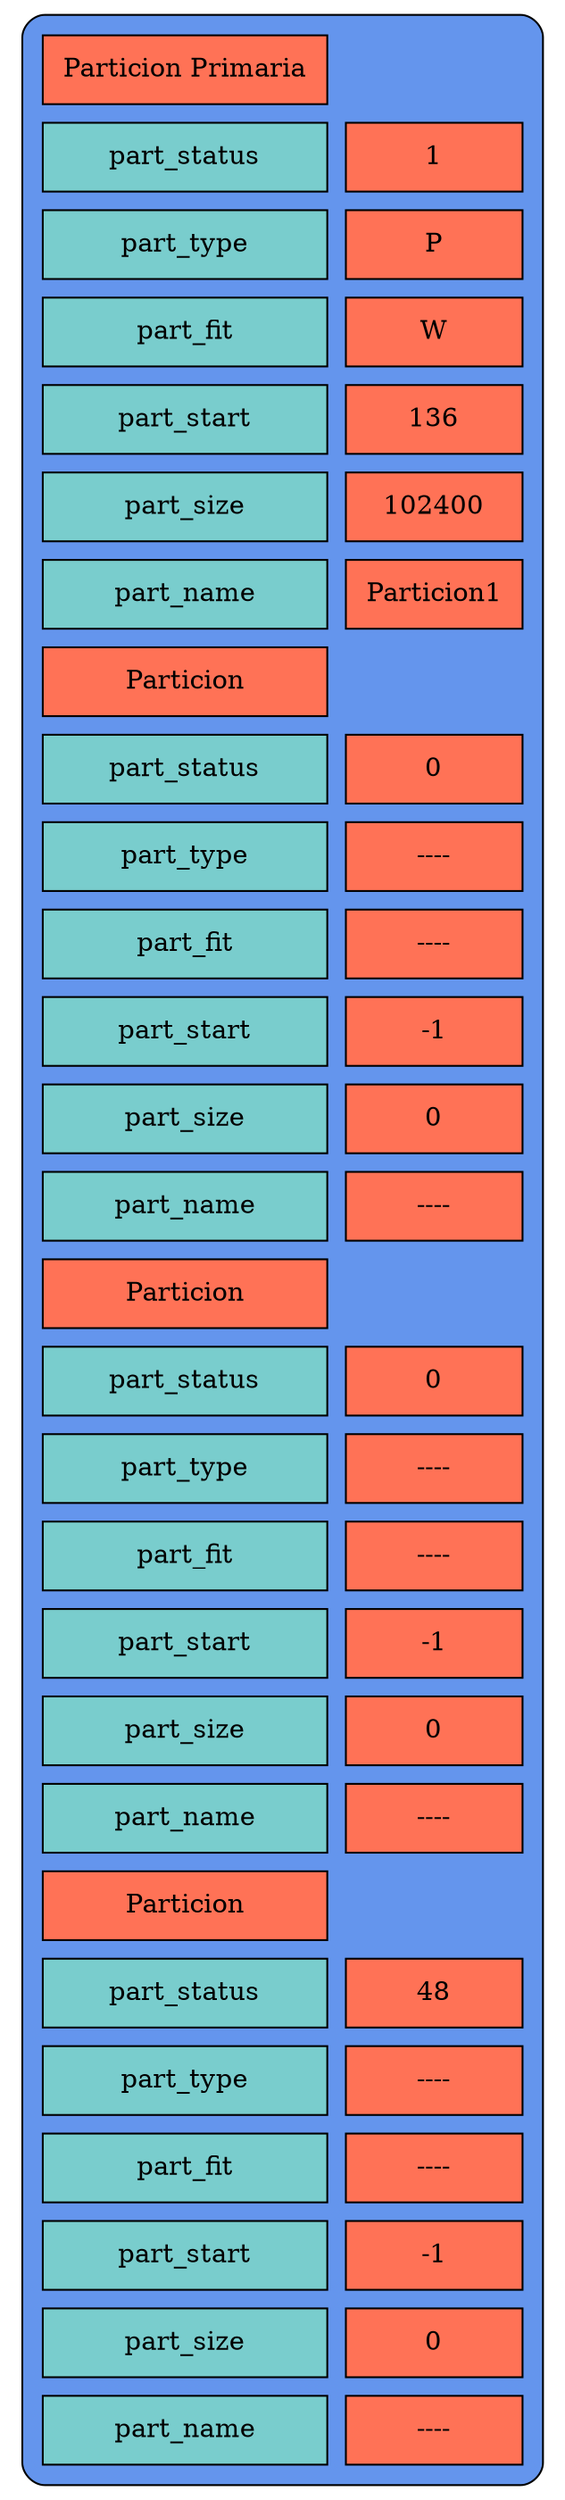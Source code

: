 digraph G {
  a0 [shape=none label=<<TABLE cellspacing="10" cellpadding="10" style="rounded" bgcolor="cornflowerblue">
  <TR>
  <TD bgcolor="coral1">Particion Primaria</TD>
  </TR>
  <TR>
  <TD bgcolor="darkslategray3">part_status</TD>
  <TD bgcolor="coral1">1</TD>
  </TR>
  <TR>
  <TD bgcolor="darkslategray3">part_type</TD>
  <TD bgcolor="coral1">P</TD>
  </TR>
  <TR>
  <TD bgcolor="darkslategray3">part_fit</TD>
  <TD bgcolor="coral1">W</TD>
  </TR>
  <TR>
  <TD bgcolor="darkslategray3">part_start</TD>
  <TD bgcolor="coral1">136</TD>
  </TR>
  <TR>
  <TD bgcolor="darkslategray3">part_size</TD>
  <TD bgcolor="coral1">102400</TD>
  </TR>
  <TR>
  <TD bgcolor="darkslategray3">part_name</TD>
  <TD bgcolor="coral1">Particion1</TD>
  </TR>
  <TR>
  <TD bgcolor="coral1">Particion</TD>
  </TR>
  <TR>
  <TD bgcolor="darkslategray3">part_status</TD>
  <TD bgcolor="coral1">0</TD>
  </TR>
  <TR>
  <TD bgcolor="darkslategray3">part_type</TD>
  <TD bgcolor="coral1">----</TD>
  </TR>
  <TR>
  <TD bgcolor="darkslategray3">part_fit</TD>
  <TD bgcolor="coral1">----</TD>
  </TR>
  <TR>
  <TD bgcolor="darkslategray3">part_start</TD>
  <TD bgcolor="coral1">-1</TD>
  </TR>
  <TR>
  <TD bgcolor="darkslategray3">part_size</TD>
  <TD bgcolor="coral1">0</TD>
  </TR>
  <TR>
  <TD bgcolor="darkslategray3">part_name</TD>
  <TD bgcolor="coral1">----</TD>
  </TR>
  <TR>
  <TD bgcolor="coral1">Particion</TD>
  </TR>
  <TR>
  <TD bgcolor="darkslategray3">part_status</TD>
  <TD bgcolor="coral1">0</TD>
  </TR>
  <TR>
  <TD bgcolor="darkslategray3">part_type</TD>
  <TD bgcolor="coral1">----</TD>
  </TR>
  <TR>
  <TD bgcolor="darkslategray3">part_fit</TD>
  <TD bgcolor="coral1">----</TD>
  </TR>
  <TR>
  <TD bgcolor="darkslategray3">part_start</TD>
  <TD bgcolor="coral1">-1</TD>
  </TR>
  <TR>
  <TD bgcolor="darkslategray3">part_size</TD>
  <TD bgcolor="coral1">0</TD>
  </TR>
  <TR>
  <TD bgcolor="darkslategray3">part_name</TD>
  <TD bgcolor="coral1">----</TD>
  </TR>
  <TR>
  <TD bgcolor="coral1">Particion</TD>
  </TR>
  <TR>
  <TD bgcolor="darkslategray3">part_status</TD>
  <TD bgcolor="coral1">48</TD>
  </TR>
  <TR>
  <TD bgcolor="darkslategray3">part_type</TD>
  <TD bgcolor="coral1">----</TD>
  </TR>
  <TR>
  <TD bgcolor="darkslategray3">part_fit</TD>
  <TD bgcolor="coral1">----</TD>
  </TR>
  <TR>
  <TD bgcolor="darkslategray3">part_start</TD>
  <TD bgcolor="coral1">-1</TD>
  </TR>
  <TR>
  <TD bgcolor="darkslategray3">part_size</TD>
  <TD bgcolor="coral1">0</TD>
  </TR>
  <TR>
  <TD bgcolor="darkslategray3">part_name</TD>
  <TD bgcolor="coral1">----</TD>
  </TR>
</TABLE>>];
}
